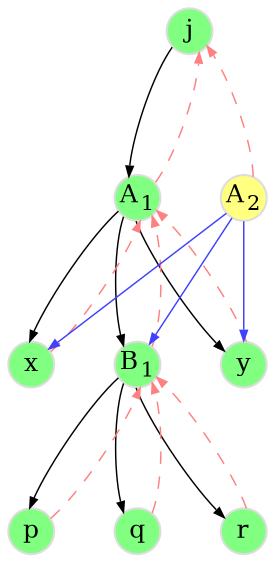 digraph d {
	graph [
		rankdir="TB"
		bgcolor="white"
		color="white"
		nodesep="0.4"
		ranksep="0.8"
	];

	node [
		fontsize="12"
		style="solid"
		width="0.3"
		height="0.3"
		fixedsize="true"
		penwidth="1.0"
		color="#DDDDDD"
	];

	edge [
		penwidth="0.7"
		color="#000000"
		arrowsize="0.5"
	];

	j  [ label=<j>             style="filled" fillcolor="#80ff80" ];
	a1 [ label=<A<SUB>1</SUB>> style="filled" fillcolor="#80ff80" ];
	x  [ label=<x>             style="filled" fillcolor="#80ff80" ];
	b1 [ label=<B<SUB>1</SUB>> style="filled" fillcolor="#80ff80" ];
	y  [ label=<y>             style="filled" fillcolor="#80ff80" ];
	p  [ label=<p>             style="filled" fillcolor="#80ff80" ];
	q  [ label=<q>             style="filled" fillcolor="#80ff80" ];
	r  [ label=<r>             style="filled" fillcolor="#80ff80" ];
	a2 [ label=<A<SUB>2</SUB>> style="filled" fillcolor="#ffff80" ];

	j  -> a1;
	a1 -> j   [ color="#ff8080" style=dashed ];
	a1 -> x;
	x  -> a1  [ color="#ff8080" style=dashed ];
	a1 -> b1;
	b1 -> a1  [ color="#ff8080" style=dashed ];
	a1 -> y;
	y  -> a1  [ color="#ff8080" style=dashed ];
	b1 -> p;
	p  -> b1  [ color="#ff8080" style=dashed ];
	b1 -> q;
	q  -> b1  [ color="#ff8080" style=dashed ];
	b1 -> r;
	r  -> b1  [ color="#ff8080" style=dashed ];

	j -> a2 [ style=invis ];

	a2 -> j  [ color="#ff8080" style=dashed    ];
	a2 -> x  [ color="#4040ff" constraint=false ];
	a2 -> b1 [ color="#4040ff" constraint=false ];
	a2 -> y  [ color="#4040ff" constraint=false ];
}

